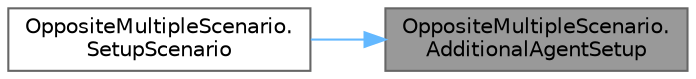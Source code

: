 digraph "OppositeMultipleScenario.AdditionalAgentSetup"
{
 // LATEX_PDF_SIZE
  bgcolor="transparent";
  edge [fontname=Helvetica,fontsize=10,labelfontname=Helvetica,labelfontsize=10];
  node [fontname=Helvetica,fontsize=10,shape=box,height=0.2,width=0.4];
  rankdir="RL";
  Node1 [id="Node000001",label="OppositeMultipleScenario.\lAdditionalAgentSetup",height=0.2,width=0.4,color="gray40", fillcolor="grey60", style="filled", fontcolor="black",tooltip="Add additional setup for agents."];
  Node1 -> Node2 [id="edge1_Node000001_Node000002",dir="back",color="steelblue1",style="solid",tooltip=" "];
  Node2 [id="Node000002",label="OppositeMultipleScenario.\lSetupScenario",height=0.2,width=0.4,color="grey40", fillcolor="white", style="filled",URL="$class_opposite_multiple_scenario.html#a1c55c61f07da9505953d4761e9014796",tooltip="Populates scene with agents, gives them their destination."];
}

